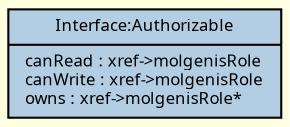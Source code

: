 digraph G {
        color = "white"
		compound = true
		fontname = "Bitstream Vera Sans"
		fontsize = 8
		pagedir="TB"
		rankdir="BT"
		bgcolor = "lightyellow"  
		labelfloat = "true"
		mode = "hier"
		overlap = "false"
		splines = "true"
		layers = "1:2"
		clusterrank = "local"
		outputorder="edgesfirst"

        node [
			fontname = "Arial"
            fontsize = 8
            shape = "record"
            color = "#808080"
            style="filled"
            fillcolor = "white"
            layer = "2"
            colorscheme = pastel19
        ]

        edge [
                fontname = "Bitstream Vera Sans"
                fontsize = 8
                layer = "1"
        ]

/* entities outside modules*/
               "Authorizable" [
                	    style = "filled"
                	    fillcolor =  "white"
			        	fontname = "Arial-Italic"
			        	fontcolor = "dimgrey"
			        	color = "dimgrey"
                
                        label = "{Interface:Authorizable|canRead : xref-&gt;molgenisRole\lcanWrite : xref-&gt;molgenisRole\lowns : xref-&gt;molgenisRole*\l}"
                ]

/*entities inside modules*/
/*        subgraph cluster_0 {
        		rankdir = "TB"
        		pagedir = "TB"
                label = "org.molgenis.core"
                labelloc = bottom
				fillcolor = "white"
                style="filled"*/

/*        }  */
/*        subgraph cluster_1 {
        		rankdir = "TB"
        		pagedir = "TB"
                label = "org.molgenis.auth"
                labelloc = bottom
				fillcolor = "white"
                style="filled"*/

                "Authorizable" [
                	    style = "filled"
                	    fillcolor =  "2"
			        	fontname = "Arial-Italic"
			        	fontcolor = "dimgrey"
			        	color = "dimgrey"
                
                        label = "{Interface:Authorizable|canRead : xref-&gt;molgenisRole\lcanWrite : xref-&gt;molgenisRole\lowns : xref-&gt;molgenisRole*\l}"
                ]
/*        }  */
/*        subgraph cluster_2 {
        		rankdir = "TB"
        		pagedir = "TB"
                label = "org.molgenis.observ"
                labelloc = bottom
				fillcolor = "white"
                style="filled"*/

/*        }  */
/*        subgraph cluster_3 {
        		rankdir = "TB"
        		pagedir = "TB"
                label = "org.molgenis.observ.target"
                labelloc = bottom
				fillcolor = "white"
                style="filled"*/

/*        }  */
/*        subgraph cluster_4 {
        		rankdir = "TB"
        		pagedir = "TB"
                label = "org.molgenis.variant"
                labelloc = bottom
				fillcolor = "white"
                style="filled"*/

/*        }  */
/*        subgraph cluster_5 {
        		rankdir = "TB"
        		pagedir = "TB"
                label = "org.molgenis.organization"
                labelloc = bottom
				fillcolor = "white"
                style="filled"*/

/*        }  */
/*        subgraph cluster_6 {
        		rankdir = "TB"
        		pagedir = "TB"
                label = "org.molgenis.gwascentral"
                labelloc = bottom
				fillcolor = "white"
                style="filled"*/

/*        }  */

/*interface relationships*/
        edge [
                arrowhead = "empty"
                color = "#808080"
        ]

/*inheritance relationships*/
        edge [
                arrowhead = "empty"
                color = "black"
        ]
        

/*one to many 'xref' foreign key relationships*/
        edge [
                arrowhead = "open"
                arrowsize = 0.6
        ]
        
        
/*many to many 'mref' foreign key relationships*/
        edge [
             arrowtail = "open"
             color = "black"
             headlabel = "*"
             taillabel = "*"
             arrowsize = 0.6
        ]
}